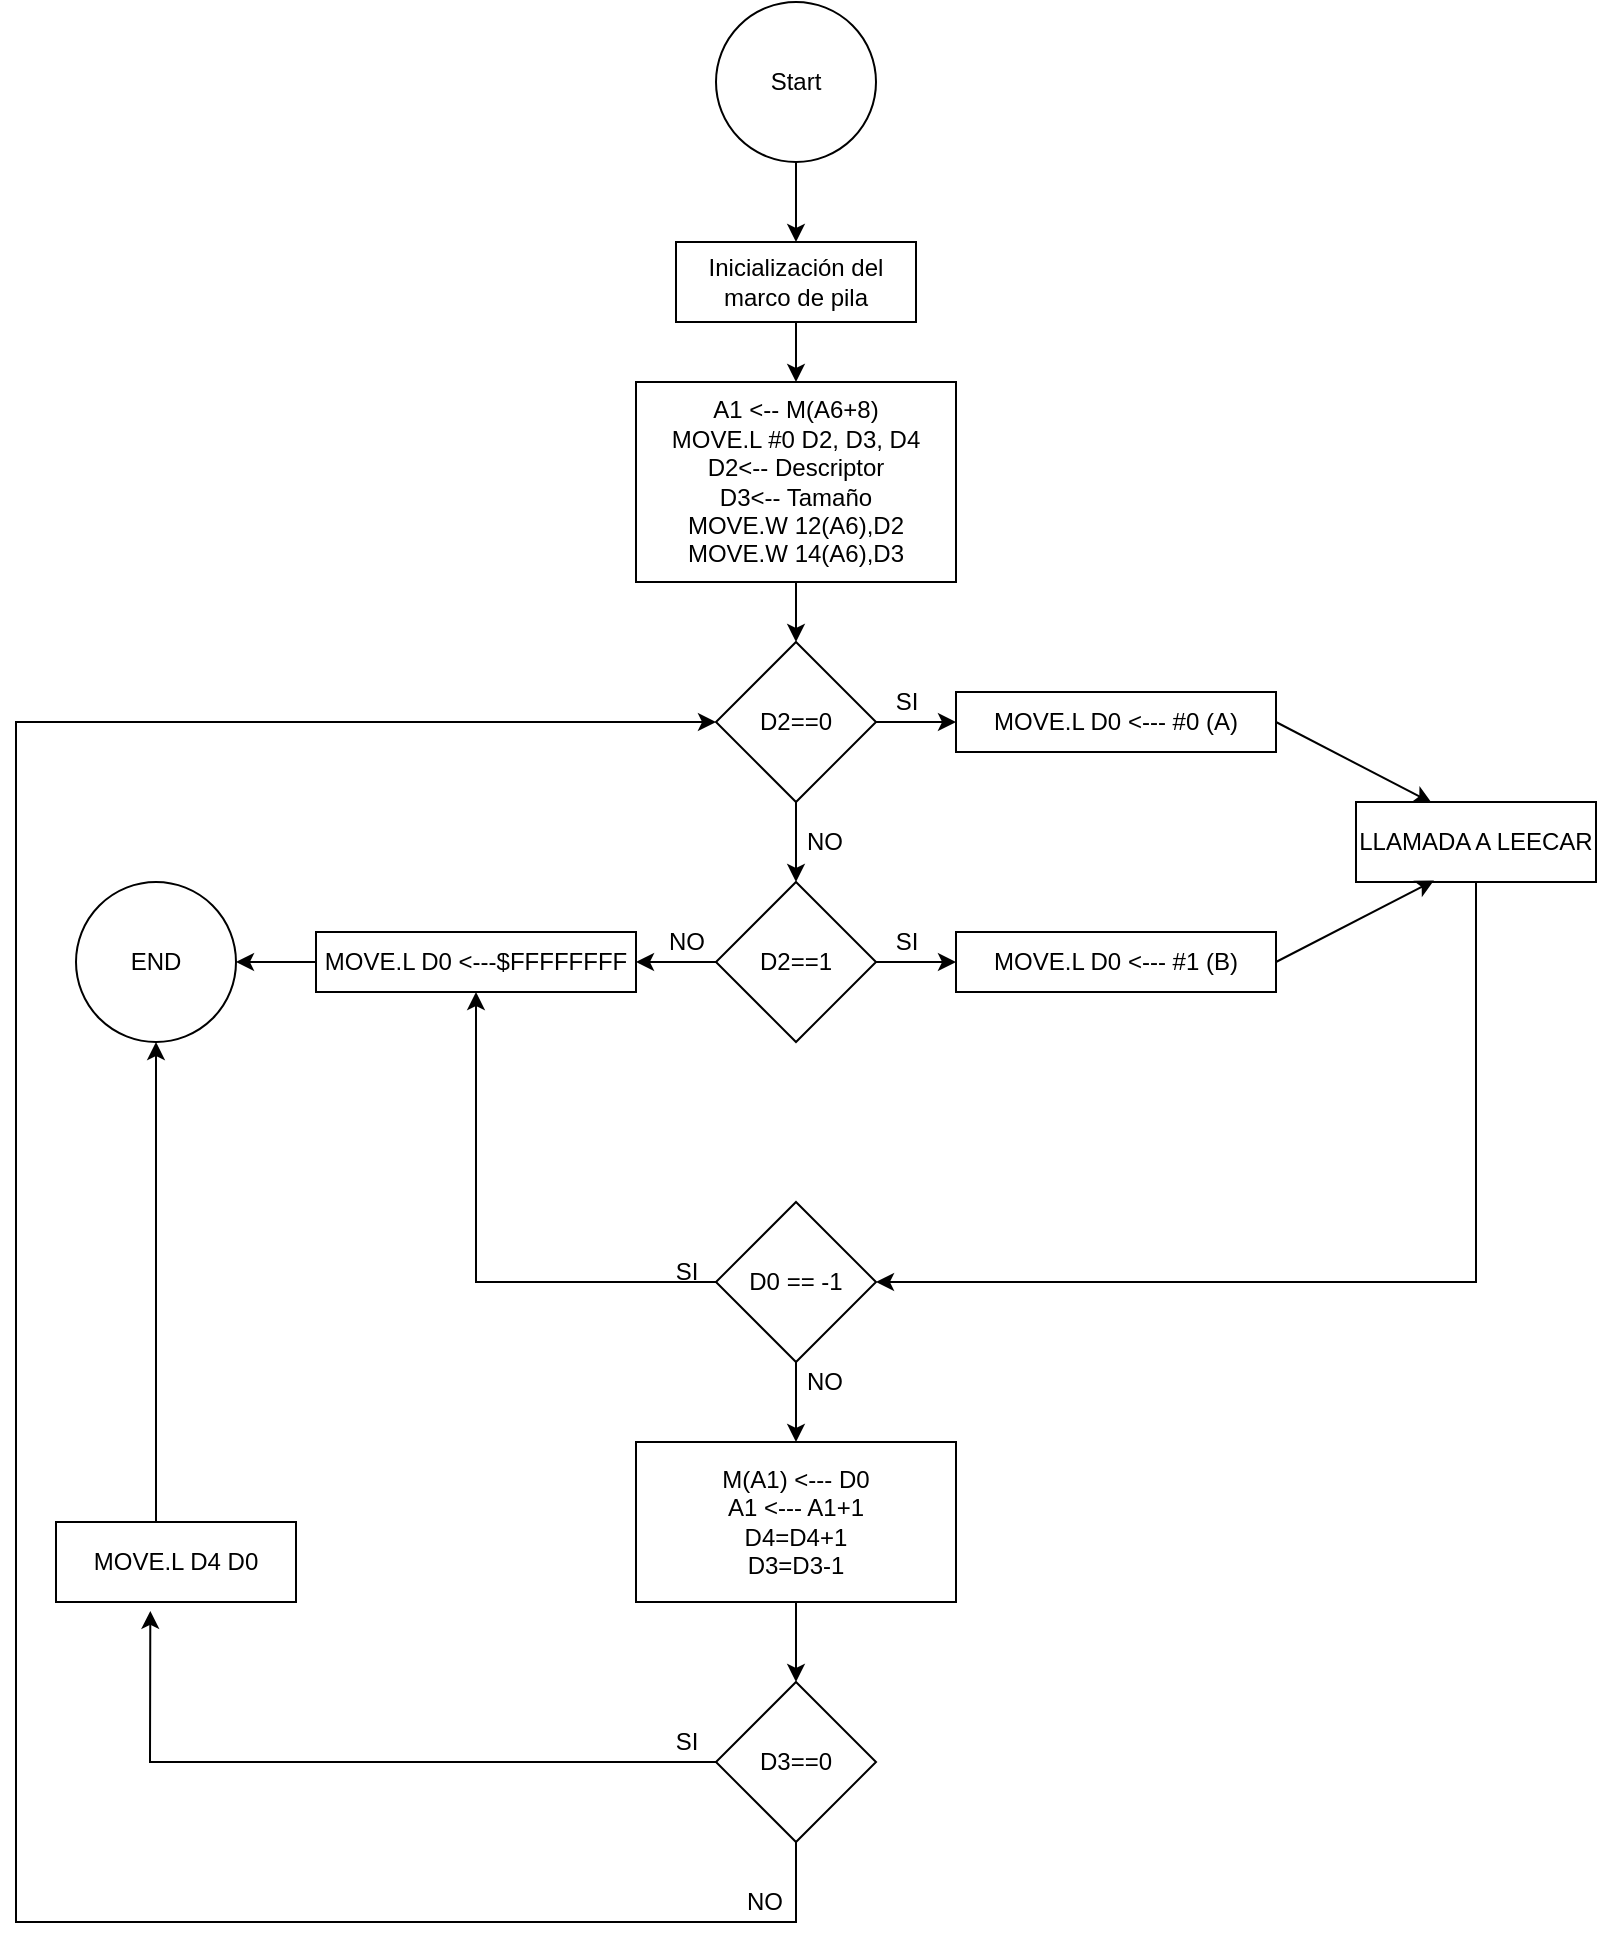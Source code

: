 <mxfile version="18.2.1" type="device"><diagram id="C5RBs43oDa-KdzZeNtuy" name="Page-1"><mxGraphModel dx="1108" dy="459" grid="1" gridSize="10" guides="1" tooltips="1" connect="1" arrows="1" fold="1" page="1" pageScale="1" pageWidth="827" pageHeight="1169" math="0" shadow="0"><root><mxCell id="WIyWlLk6GJQsqaUBKTNV-0"/><mxCell id="WIyWlLk6GJQsqaUBKTNV-1" parent="WIyWlLk6GJQsqaUBKTNV-0"/><mxCell id="On0OOGw3TcgKwq4GDm_M-2" value="" style="edgeStyle=orthogonalEdgeStyle;rounded=0;orthogonalLoop=1;jettySize=auto;html=1;" parent="WIyWlLk6GJQsqaUBKTNV-1" source="On0OOGw3TcgKwq4GDm_M-0" edge="1"><mxGeometry relative="1" as="geometry"><mxPoint x="410" y="160.0" as="targetPoint"/></mxGeometry></mxCell><mxCell id="On0OOGw3TcgKwq4GDm_M-0" value="Start" style="ellipse;whiteSpace=wrap;html=1;aspect=fixed;" parent="WIyWlLk6GJQsqaUBKTNV-1" vertex="1"><mxGeometry x="370" y="40" width="80" height="80" as="geometry"/></mxCell><mxCell id="On0OOGw3TcgKwq4GDm_M-3" value="&lt;span style=&quot;&quot;&gt;Inicialización del marco de pila&lt;/span&gt;" style="rounded=0;whiteSpace=wrap;html=1;" parent="WIyWlLk6GJQsqaUBKTNV-1" vertex="1"><mxGeometry x="350" y="160" width="120" height="40" as="geometry"/></mxCell><mxCell id="On0OOGw3TcgKwq4GDm_M-4" value="A1 &amp;lt;-- M(A6+8)&lt;br&gt;MOVE.L #0 D2, D3, D4&lt;br&gt;D2&amp;lt;-- Descriptor&lt;br&gt;D3&amp;lt;-- Tamaño&lt;br&gt;MOVE.W&lt;span style=&quot;&quot;&gt;&#9;&lt;/span&gt;12(A6),D2&lt;br&gt;MOVE.W&lt;span style=&quot;&quot;&gt;&#9;&lt;/span&gt;14(A6),D3" style="rounded=0;whiteSpace=wrap;html=1;" parent="WIyWlLk6GJQsqaUBKTNV-1" vertex="1"><mxGeometry x="330" y="230" width="160" height="100" as="geometry"/></mxCell><mxCell id="On0OOGw3TcgKwq4GDm_M-5" value="" style="endArrow=classic;html=1;rounded=0;exitX=0.5;exitY=1;exitDx=0;exitDy=0;entryX=0.5;entryY=0;entryDx=0;entryDy=0;" parent="WIyWlLk6GJQsqaUBKTNV-1" source="On0OOGw3TcgKwq4GDm_M-3" target="On0OOGw3TcgKwq4GDm_M-4" edge="1"><mxGeometry width="50" height="50" relative="1" as="geometry"><mxPoint x="200" y="250" as="sourcePoint"/><mxPoint x="250" y="200" as="targetPoint"/></mxGeometry></mxCell><mxCell id="On0OOGw3TcgKwq4GDm_M-6" value="D2==0" style="rhombus;whiteSpace=wrap;html=1;" parent="WIyWlLk6GJQsqaUBKTNV-1" vertex="1"><mxGeometry x="370" y="360" width="80" height="80" as="geometry"/></mxCell><mxCell id="On0OOGw3TcgKwq4GDm_M-7" value="D2==1" style="rhombus;whiteSpace=wrap;html=1;" parent="WIyWlLk6GJQsqaUBKTNV-1" vertex="1"><mxGeometry x="370" y="480" width="80" height="80" as="geometry"/></mxCell><mxCell id="On0OOGw3TcgKwq4GDm_M-8" value="" style="endArrow=classic;html=1;rounded=0;exitX=0.5;exitY=1;exitDx=0;exitDy=0;entryX=0.5;entryY=0;entryDx=0;entryDy=0;" parent="WIyWlLk6GJQsqaUBKTNV-1" source="On0OOGw3TcgKwq4GDm_M-4" target="On0OOGw3TcgKwq4GDm_M-6" edge="1"><mxGeometry width="50" height="50" relative="1" as="geometry"><mxPoint x="420" y="210.0" as="sourcePoint"/><mxPoint x="420" y="250" as="targetPoint"/></mxGeometry></mxCell><mxCell id="On0OOGw3TcgKwq4GDm_M-9" value="" style="endArrow=classic;html=1;rounded=0;exitX=0.5;exitY=1;exitDx=0;exitDy=0;" parent="WIyWlLk6GJQsqaUBKTNV-1" source="On0OOGw3TcgKwq4GDm_M-6" target="On0OOGw3TcgKwq4GDm_M-7" edge="1"><mxGeometry width="50" height="50" relative="1" as="geometry"><mxPoint x="430" y="220.0" as="sourcePoint"/><mxPoint x="430" y="260" as="targetPoint"/></mxGeometry></mxCell><mxCell id="On0OOGw3TcgKwq4GDm_M-10" value="NO" style="text;html=1;align=center;verticalAlign=middle;resizable=0;points=[];autosize=1;strokeColor=none;fillColor=none;" parent="WIyWlLk6GJQsqaUBKTNV-1" vertex="1"><mxGeometry x="409" y="450" width="30" height="20" as="geometry"/></mxCell><mxCell id="On0OOGw3TcgKwq4GDm_M-11" value="MOVE.L D0 &amp;lt;---$FFFFFFFF" style="rounded=0;whiteSpace=wrap;html=1;" parent="WIyWlLk6GJQsqaUBKTNV-1" vertex="1"><mxGeometry x="170" y="505" width="160" height="30" as="geometry"/></mxCell><mxCell id="On0OOGw3TcgKwq4GDm_M-12" value="END" style="ellipse;whiteSpace=wrap;html=1;aspect=fixed;" parent="WIyWlLk6GJQsqaUBKTNV-1" vertex="1"><mxGeometry x="50" y="480" width="80" height="80" as="geometry"/></mxCell><mxCell id="On0OOGw3TcgKwq4GDm_M-13" value="" style="endArrow=classic;html=1;rounded=0;exitX=0;exitY=0.5;exitDx=0;exitDy=0;entryX=1;entryY=0.5;entryDx=0;entryDy=0;" parent="WIyWlLk6GJQsqaUBKTNV-1" source="On0OOGw3TcgKwq4GDm_M-7" target="On0OOGw3TcgKwq4GDm_M-11" edge="1"><mxGeometry width="50" height="50" relative="1" as="geometry"><mxPoint x="400" y="480" as="sourcePoint"/><mxPoint x="350" y="580" as="targetPoint"/></mxGeometry></mxCell><mxCell id="On0OOGw3TcgKwq4GDm_M-14" value="" style="endArrow=classic;html=1;rounded=0;entryX=1;entryY=0.5;entryDx=0;entryDy=0;exitX=0;exitY=0.5;exitDx=0;exitDy=0;" parent="WIyWlLk6GJQsqaUBKTNV-1" source="On0OOGw3TcgKwq4GDm_M-11" target="On0OOGw3TcgKwq4GDm_M-12" edge="1"><mxGeometry width="50" height="50" relative="1" as="geometry"><mxPoint x="400" y="480" as="sourcePoint"/><mxPoint x="450" y="430" as="targetPoint"/></mxGeometry></mxCell><mxCell id="On0OOGw3TcgKwq4GDm_M-16" value="MOVE.L D0 &amp;lt;--- #0 (A)" style="rounded=0;whiteSpace=wrap;html=1;" parent="WIyWlLk6GJQsqaUBKTNV-1" vertex="1"><mxGeometry x="490" y="385" width="160" height="30" as="geometry"/></mxCell><mxCell id="On0OOGw3TcgKwq4GDm_M-17" value="MOVE.L D0 &amp;lt;--- #1 (B)" style="rounded=0;whiteSpace=wrap;html=1;" parent="WIyWlLk6GJQsqaUBKTNV-1" vertex="1"><mxGeometry x="490" y="505" width="160" height="30" as="geometry"/></mxCell><mxCell id="On0OOGw3TcgKwq4GDm_M-18" value="LLAMADA A LEECAR" style="rounded=0;whiteSpace=wrap;html=1;" parent="WIyWlLk6GJQsqaUBKTNV-1" vertex="1"><mxGeometry x="690" y="440" width="120" height="40" as="geometry"/></mxCell><mxCell id="On0OOGw3TcgKwq4GDm_M-19" value="" style="endArrow=classic;html=1;rounded=0;exitX=1;exitY=0.5;exitDx=0;exitDy=0;entryX=0.315;entryY=0.01;entryDx=0;entryDy=0;entryPerimeter=0;" parent="WIyWlLk6GJQsqaUBKTNV-1" source="On0OOGw3TcgKwq4GDm_M-16" target="On0OOGw3TcgKwq4GDm_M-18" edge="1"><mxGeometry width="50" height="50" relative="1" as="geometry"><mxPoint x="400" y="480" as="sourcePoint"/><mxPoint x="450" y="430" as="targetPoint"/></mxGeometry></mxCell><mxCell id="On0OOGw3TcgKwq4GDm_M-21" value="" style="endArrow=classic;html=1;rounded=0;exitX=1;exitY=0.5;exitDx=0;exitDy=0;entryX=0.325;entryY=0.981;entryDx=0;entryDy=0;entryPerimeter=0;" parent="WIyWlLk6GJQsqaUBKTNV-1" source="On0OOGw3TcgKwq4GDm_M-17" target="On0OOGw3TcgKwq4GDm_M-18" edge="1"><mxGeometry width="50" height="50" relative="1" as="geometry"><mxPoint x="400" y="480" as="sourcePoint"/><mxPoint x="450" y="430" as="targetPoint"/></mxGeometry></mxCell><mxCell id="On0OOGw3TcgKwq4GDm_M-22" value="D0 == -1" style="rhombus;whiteSpace=wrap;html=1;" parent="WIyWlLk6GJQsqaUBKTNV-1" vertex="1"><mxGeometry x="370" y="640" width="80" height="80" as="geometry"/></mxCell><mxCell id="On0OOGw3TcgKwq4GDm_M-23" value="" style="endArrow=classic;html=1;rounded=0;exitX=0.5;exitY=1;exitDx=0;exitDy=0;entryX=1;entryY=0.5;entryDx=0;entryDy=0;" parent="WIyWlLk6GJQsqaUBKTNV-1" source="On0OOGw3TcgKwq4GDm_M-18" target="On0OOGw3TcgKwq4GDm_M-22" edge="1"><mxGeometry width="50" height="50" relative="1" as="geometry"><mxPoint x="400" y="580" as="sourcePoint"/><mxPoint x="450" y="530" as="targetPoint"/><Array as="points"><mxPoint x="750" y="680"/></Array></mxGeometry></mxCell><mxCell id="On0OOGw3TcgKwq4GDm_M-24" value="" style="endArrow=classic;html=1;rounded=0;exitX=1;exitY=0.5;exitDx=0;exitDy=0;entryX=0;entryY=0.5;entryDx=0;entryDy=0;" parent="WIyWlLk6GJQsqaUBKTNV-1" source="On0OOGw3TcgKwq4GDm_M-6" target="On0OOGw3TcgKwq4GDm_M-16" edge="1"><mxGeometry width="50" height="50" relative="1" as="geometry"><mxPoint x="400" y="580" as="sourcePoint"/><mxPoint x="450" y="530" as="targetPoint"/></mxGeometry></mxCell><mxCell id="On0OOGw3TcgKwq4GDm_M-25" value="" style="endArrow=classic;html=1;rounded=0;exitX=1;exitY=0.5;exitDx=0;exitDy=0;entryX=0;entryY=0.5;entryDx=0;entryDy=0;" parent="WIyWlLk6GJQsqaUBKTNV-1" source="On0OOGw3TcgKwq4GDm_M-7" target="On0OOGw3TcgKwq4GDm_M-17" edge="1"><mxGeometry width="50" height="50" relative="1" as="geometry"><mxPoint x="400" y="580" as="sourcePoint"/><mxPoint x="450" y="530" as="targetPoint"/></mxGeometry></mxCell><mxCell id="On0OOGw3TcgKwq4GDm_M-26" value="SI" style="text;html=1;align=center;verticalAlign=middle;resizable=0;points=[];autosize=1;strokeColor=none;fillColor=none;" parent="WIyWlLk6GJQsqaUBKTNV-1" vertex="1"><mxGeometry x="450" y="380" width="30" height="20" as="geometry"/></mxCell><mxCell id="On0OOGw3TcgKwq4GDm_M-27" value="SI" style="text;html=1;align=center;verticalAlign=middle;resizable=0;points=[];autosize=1;strokeColor=none;fillColor=none;" parent="WIyWlLk6GJQsqaUBKTNV-1" vertex="1"><mxGeometry x="450" y="500" width="30" height="20" as="geometry"/></mxCell><mxCell id="On0OOGw3TcgKwq4GDm_M-28" value="NO" style="text;html=1;align=center;verticalAlign=middle;resizable=0;points=[];autosize=1;strokeColor=none;fillColor=none;" parent="WIyWlLk6GJQsqaUBKTNV-1" vertex="1"><mxGeometry x="340" y="500" width="30" height="20" as="geometry"/></mxCell><mxCell id="On0OOGw3TcgKwq4GDm_M-29" value="" style="endArrow=classic;html=1;rounded=0;exitX=0;exitY=0.5;exitDx=0;exitDy=0;entryX=0.5;entryY=1;entryDx=0;entryDy=0;" parent="WIyWlLk6GJQsqaUBKTNV-1" source="On0OOGw3TcgKwq4GDm_M-22" target="On0OOGw3TcgKwq4GDm_M-11" edge="1"><mxGeometry width="50" height="50" relative="1" as="geometry"><mxPoint x="400" y="580" as="sourcePoint"/><mxPoint x="250" y="540" as="targetPoint"/><Array as="points"><mxPoint x="250" y="680"/></Array></mxGeometry></mxCell><mxCell id="On0OOGw3TcgKwq4GDm_M-30" value="SI" style="text;html=1;align=center;verticalAlign=middle;resizable=0;points=[];autosize=1;strokeColor=none;fillColor=none;" parent="WIyWlLk6GJQsqaUBKTNV-1" vertex="1"><mxGeometry x="340" y="665" width="30" height="20" as="geometry"/></mxCell><mxCell id="On0OOGw3TcgKwq4GDm_M-32" value="" style="endArrow=classic;html=1;rounded=0;exitX=0.5;exitY=1;exitDx=0;exitDy=0;" parent="WIyWlLk6GJQsqaUBKTNV-1" source="On0OOGw3TcgKwq4GDm_M-22" edge="1"><mxGeometry width="50" height="50" relative="1" as="geometry"><mxPoint x="380" y="690" as="sourcePoint"/><mxPoint x="410" y="760" as="targetPoint"/></mxGeometry></mxCell><mxCell id="On0OOGw3TcgKwq4GDm_M-33" value="NO" style="text;html=1;align=center;verticalAlign=middle;resizable=0;points=[];autosize=1;strokeColor=none;fillColor=none;" parent="WIyWlLk6GJQsqaUBKTNV-1" vertex="1"><mxGeometry x="409" y="720" width="30" height="20" as="geometry"/></mxCell><mxCell id="On0OOGw3TcgKwq4GDm_M-34" value="M(A1) &amp;lt;--- D0&lt;br&gt;A1 &amp;lt;--- A1+1&lt;br&gt;D4=D4+1&lt;br&gt;D3=D3-1" style="rounded=0;whiteSpace=wrap;html=1;" parent="WIyWlLk6GJQsqaUBKTNV-1" vertex="1"><mxGeometry x="330" y="760" width="160" height="80" as="geometry"/></mxCell><mxCell id="On0OOGw3TcgKwq4GDm_M-35" value="D3==0" style="rhombus;whiteSpace=wrap;html=1;" parent="WIyWlLk6GJQsqaUBKTNV-1" vertex="1"><mxGeometry x="370" y="880" width="80" height="80" as="geometry"/></mxCell><mxCell id="On0OOGw3TcgKwq4GDm_M-36" value="" style="endArrow=classic;html=1;rounded=0;exitX=0.5;exitY=1;exitDx=0;exitDy=0;entryX=0.5;entryY=0;entryDx=0;entryDy=0;" parent="WIyWlLk6GJQsqaUBKTNV-1" source="On0OOGw3TcgKwq4GDm_M-34" target="On0OOGw3TcgKwq4GDm_M-35" edge="1"><mxGeometry width="50" height="50" relative="1" as="geometry"><mxPoint x="380" y="940" as="sourcePoint"/><mxPoint x="430" y="890" as="targetPoint"/></mxGeometry></mxCell><mxCell id="On0OOGw3TcgKwq4GDm_M-37" value="" style="endArrow=classic;html=1;rounded=0;exitX=0;exitY=0.5;exitDx=0;exitDy=0;entryX=0.393;entryY=1.111;entryDx=0;entryDy=0;entryPerimeter=0;" parent="WIyWlLk6GJQsqaUBKTNV-1" source="On0OOGw3TcgKwq4GDm_M-35" target="On0OOGw3TcgKwq4GDm_M-39" edge="1"><mxGeometry width="50" height="50" relative="1" as="geometry"><mxPoint x="300" y="940" as="sourcePoint"/><mxPoint x="200" y="840" as="targetPoint"/><Array as="points"><mxPoint x="87" y="920"/></Array></mxGeometry></mxCell><mxCell id="On0OOGw3TcgKwq4GDm_M-38" value="SI" style="text;html=1;align=center;verticalAlign=middle;resizable=0;points=[];autosize=1;strokeColor=none;fillColor=none;" parent="WIyWlLk6GJQsqaUBKTNV-1" vertex="1"><mxGeometry x="340" y="900" width="30" height="20" as="geometry"/></mxCell><mxCell id="On0OOGw3TcgKwq4GDm_M-39" value="MOVE.L D4 D0" style="rounded=0;whiteSpace=wrap;html=1;" parent="WIyWlLk6GJQsqaUBKTNV-1" vertex="1"><mxGeometry x="40" y="800" width="120" height="40" as="geometry"/></mxCell><mxCell id="On0OOGw3TcgKwq4GDm_M-40" value="" style="endArrow=classic;html=1;rounded=0;entryX=0.5;entryY=1;entryDx=0;entryDy=0;" parent="WIyWlLk6GJQsqaUBKTNV-1" target="On0OOGw3TcgKwq4GDm_M-12" edge="1"><mxGeometry width="50" height="50" relative="1" as="geometry"><mxPoint x="90" y="800" as="sourcePoint"/><mxPoint x="430" y="720" as="targetPoint"/></mxGeometry></mxCell><mxCell id="On0OOGw3TcgKwq4GDm_M-41" value="" style="endArrow=classic;html=1;rounded=0;exitX=0.5;exitY=1;exitDx=0;exitDy=0;entryX=0;entryY=0.5;entryDx=0;entryDy=0;" parent="WIyWlLk6GJQsqaUBKTNV-1" source="On0OOGw3TcgKwq4GDm_M-35" target="On0OOGw3TcgKwq4GDm_M-6" edge="1"><mxGeometry width="50" height="50" relative="1" as="geometry"><mxPoint x="390" y="1000" as="sourcePoint"/><mxPoint x="20" y="240" as="targetPoint"/><Array as="points"><mxPoint x="410" y="1000"/><mxPoint x="20" y="1000"/><mxPoint x="20" y="400"/></Array></mxGeometry></mxCell><mxCell id="On0OOGw3TcgKwq4GDm_M-42" value="NO" style="text;html=1;align=center;verticalAlign=middle;resizable=0;points=[];autosize=1;strokeColor=none;fillColor=none;" parent="WIyWlLk6GJQsqaUBKTNV-1" vertex="1"><mxGeometry x="379" y="980" width="30" height="20" as="geometry"/></mxCell></root></mxGraphModel></diagram></mxfile>